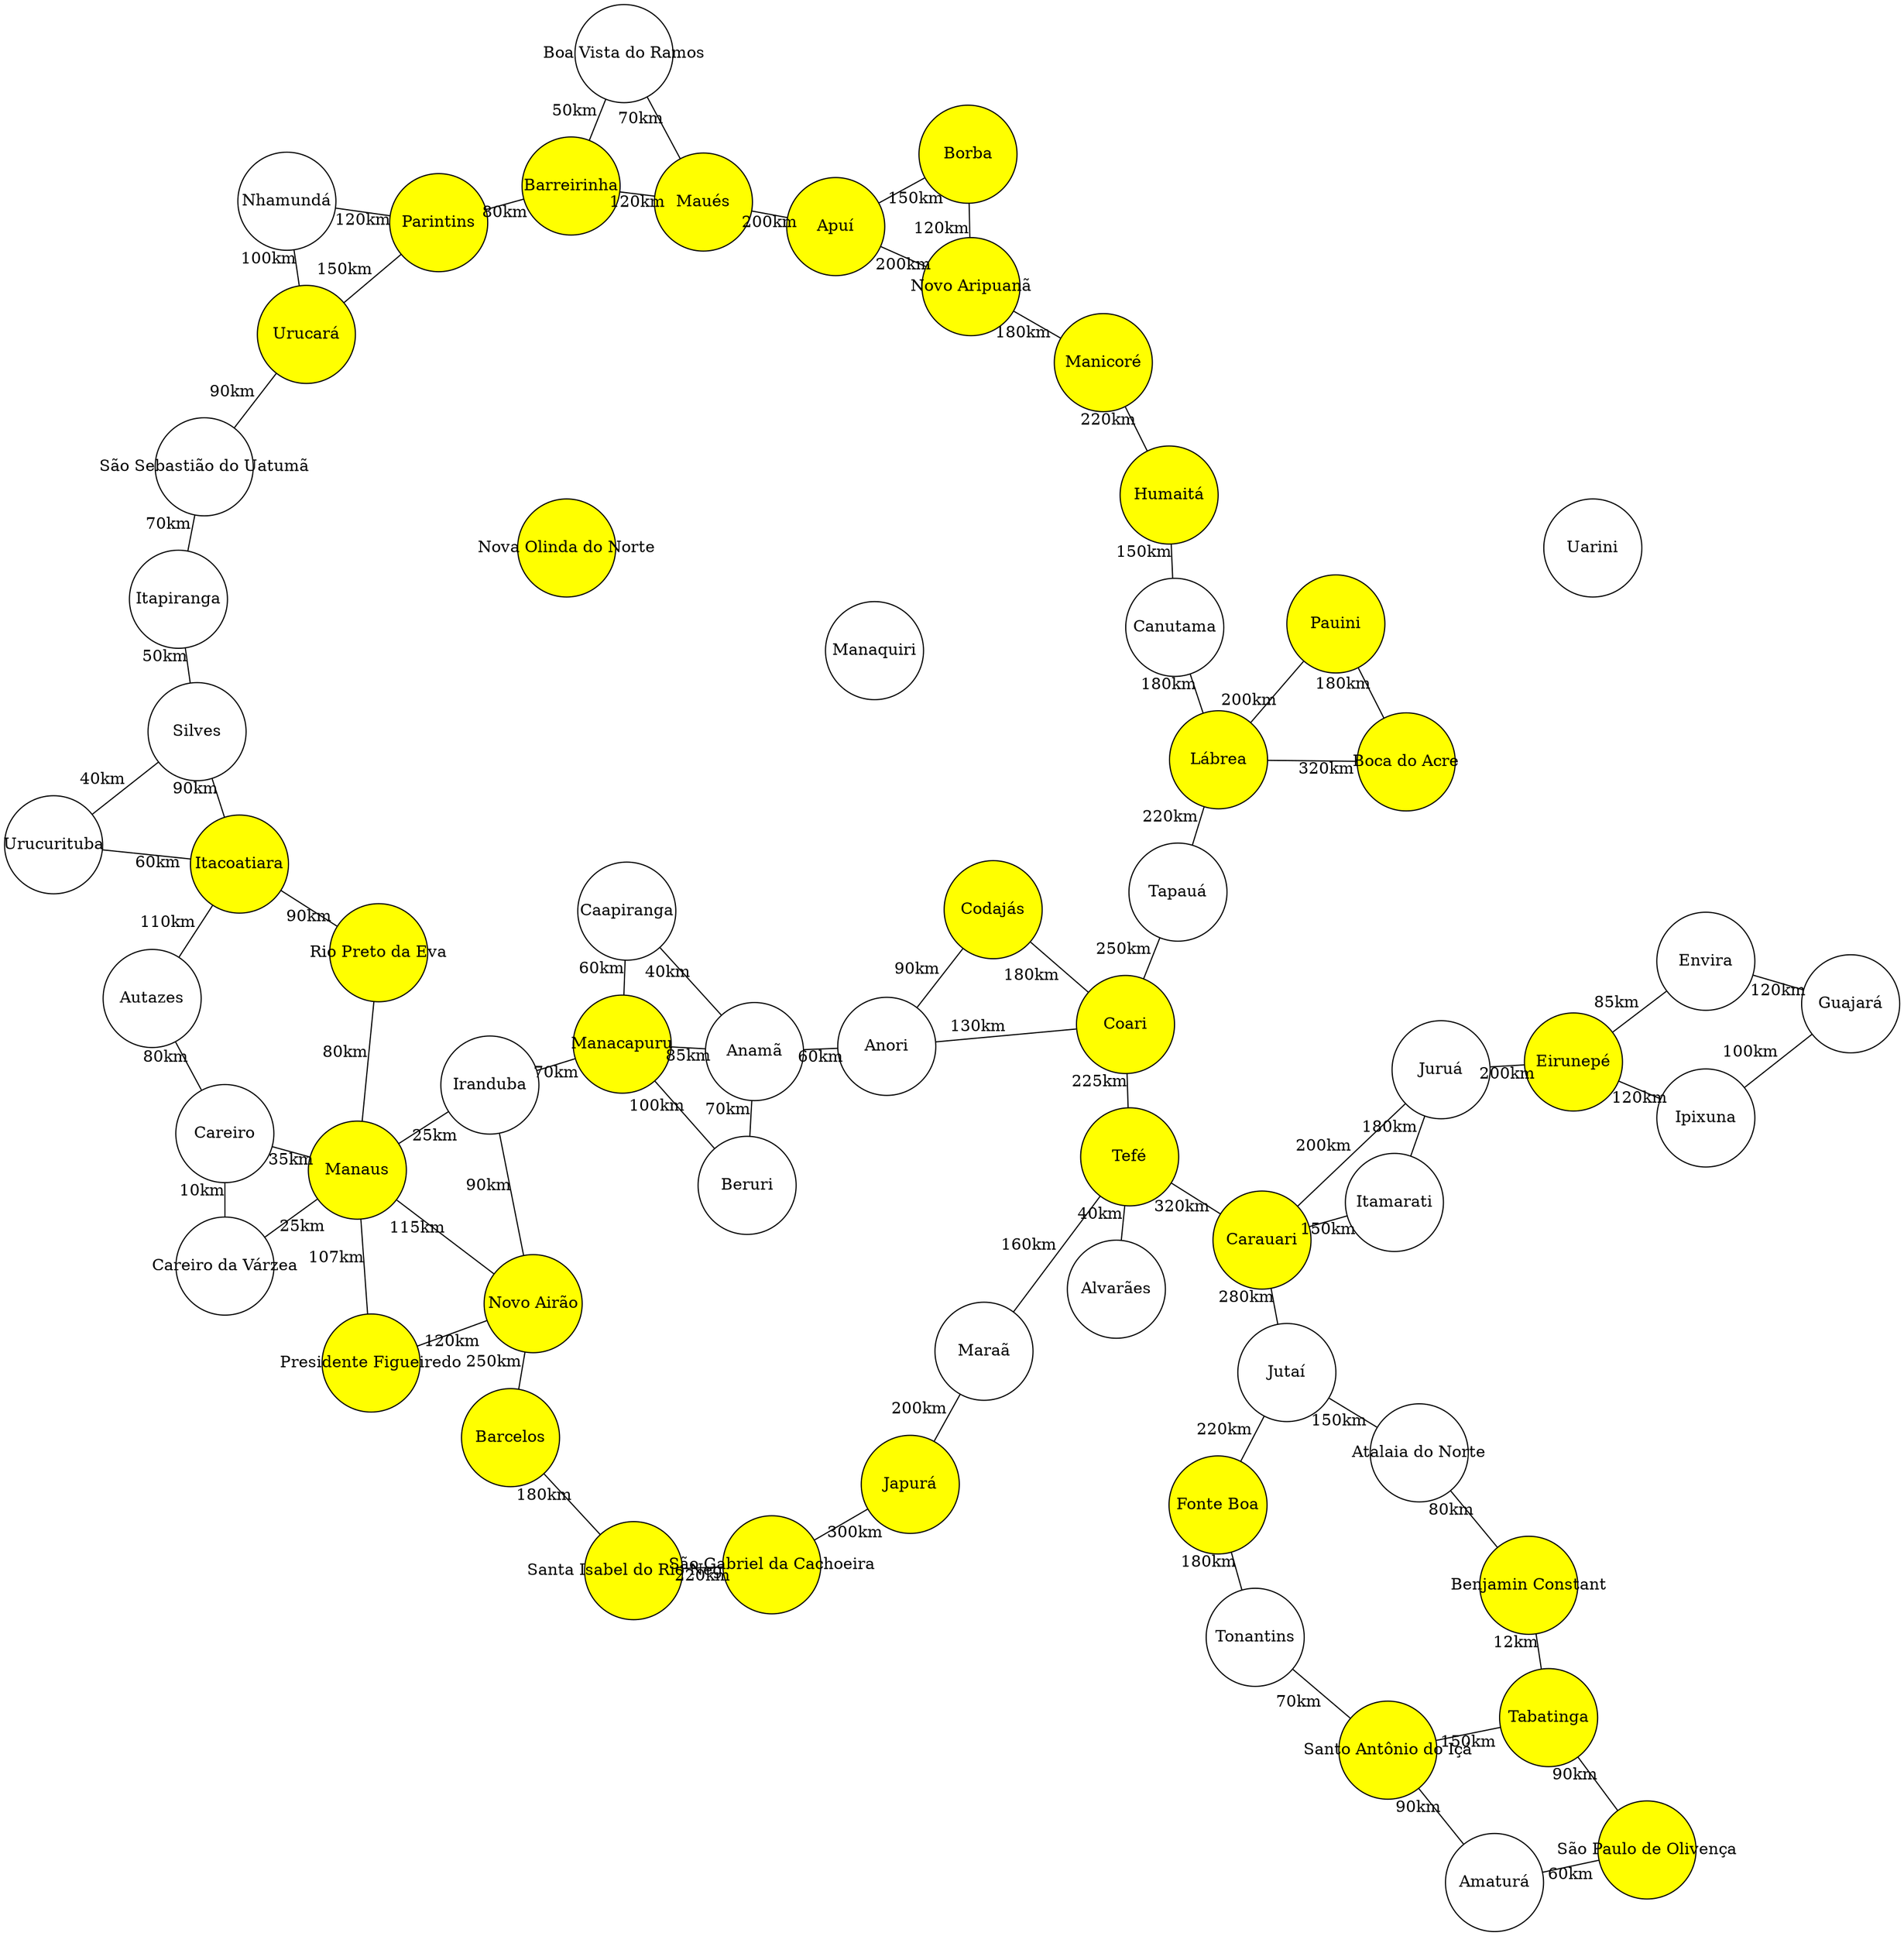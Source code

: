 graph G {
  layout=neato;
  node [style=filled, shape=circle, width=1.2, fixedsize=true];
  overlap=false;
  sep="+15";
  "Alvarães" [label="Alvarães", fillcolor=white];
  "Amaturá" [label="Amaturá", fillcolor=white];
  "Anamã" [label="Anamã", fillcolor=white];
  "Anori" [label="Anori", fillcolor=white];
  "Apuí" [label="Apuí", fillcolor=yellow];
  "Atalaia_do_Norte" [label="Atalaia do Norte", fillcolor=white];
  "Autazes" [label="Autazes", fillcolor=white];
  "Barcelos" [label="Barcelos", fillcolor=yellow];
  "Barreirinha" [label="Barreirinha", fillcolor=yellow];
  "Benjamin_Constant" [label="Benjamin Constant", fillcolor=yellow];
  "Beruri" [label="Beruri", fillcolor=white];
  "Boa_Vista_do_Ramos" [label="Boa Vista do Ramos", fillcolor=white];
  "Boca_do_Acre" [label="Boca do Acre", fillcolor=yellow];
  "Borba" [label="Borba", fillcolor=yellow];
  "Caapiranga" [label="Caapiranga", fillcolor=white];
  "Canutama" [label="Canutama", fillcolor=white];
  "Carauari" [label="Carauari", fillcolor=yellow];
  "Careiro" [label="Careiro", fillcolor=white];
  "Careiro_da_Várzea" [label="Careiro da Várzea", fillcolor=white];
  "Coari" [label="Coari", fillcolor=yellow];
  "Codajás" [label="Codajás", fillcolor=yellow];
  "Eirunepé" [label="Eirunepé", fillcolor=yellow];
  "Envira" [label="Envira", fillcolor=white];
  "Fonte_Boa" [label="Fonte Boa", fillcolor=yellow];
  "Guajará" [label="Guajará", fillcolor=white];
  "Humaitá" [label="Humaitá", fillcolor=yellow];
  "Ipixuna" [label="Ipixuna", fillcolor=white];
  "Iranduba" [label="Iranduba", fillcolor=white];
  "Itacoatiara" [label="Itacoatiara", fillcolor=yellow];
  "Itamarati" [label="Itamarati", fillcolor=white];
  "Itapiranga" [label="Itapiranga", fillcolor=white];
  "Japurá" [label="Japurá", fillcolor=yellow];
  "Juruá" [label="Juruá", fillcolor=white];
  "Jutaí" [label="Jutaí", fillcolor=white];
  "Lábrea" [label="Lábrea", fillcolor=yellow];
  "Manacapuru" [label="Manacapuru", fillcolor=yellow];
  "Manaquiri" [label="Manaquiri", fillcolor=white];
  "Manaus" [label="Manaus", fillcolor=yellow];
  "Manicoré" [label="Manicoré", fillcolor=yellow];
  "Maraã" [label="Maraã", fillcolor=white];
  "Maués" [label="Maués", fillcolor=yellow];
  "Nhamundá" [label="Nhamundá", fillcolor=white];
  "Nova_Olinda_do_Norte" [label="Nova Olinda do Norte", fillcolor=yellow];
  "Novo_Airão" [label="Novo Airão", fillcolor=yellow];
  "Novo_Aripuanã" [label="Novo Aripuanã", fillcolor=yellow];
  "Parintins" [label="Parintins", fillcolor=yellow];
  "Pauini" [label="Pauini", fillcolor=yellow];
  "Presidente_Figueiredo" [label="Presidente Figueiredo", fillcolor=yellow];
  "Rio_Preto_da_Eva" [label="Rio Preto da Eva", fillcolor=yellow];
  "Santa_Isabel_do_Rio_Negro" [label="Santa Isabel do Rio Negro", fillcolor=yellow];
  "Santo_Antônio_do_Içá" [label="Santo Antônio do Içá", fillcolor=yellow];
  "Silves" [label="Silves", fillcolor=white];
  "São_Gabriel_da_Cachoeira" [label="São Gabriel da Cachoeira", fillcolor=yellow];
  "São_Paulo_de_Olivença" [label="São Paulo de Olivença", fillcolor=yellow];
  "São_Sebastião_do_Uatumã" [label="São Sebastião do Uatumã", fillcolor=white];
  "Tabatinga" [label="Tabatinga", fillcolor=yellow];
  "Tapauá" [label="Tapauá", fillcolor=white];
  "Tefé" [label="Tefé", fillcolor=yellow];
  "Tonantins" [label="Tonantins", fillcolor=white];
  "Uarini" [label="Uarini", fillcolor=white];
  "Urucará" [label="Urucará", fillcolor=yellow];
  "Urucurituba" [label="Urucurituba", fillcolor=white];
  "Japurá" -- "São_Gabriel_da_Cachoeira" [label="300km"];
  "Autazes" -- "Itacoatiara" [label="110km"];
  "Santa_Isabel_do_Rio_Negro" -- "São_Gabriel_da_Cachoeira" [label="220km"];
  "Anori" -- "Codajás" [label="90km"];
  "Manicoré" -- "Novo_Aripuanã" [label="180km"];
  "Nhamundá" -- "Urucará" [label="100km"];
  "Coari" -- "Codajás" [label="180km"];
  "Envira" -- "Guajará" [label="120km"];
  "Anamã" -- "Beruri" [label="70km"];
  "Fonte_Boa" -- "Tonantins" [label="180km"];
  "Maraã" -- "Tefé" [label="160km"];
  "São_Sebastião_do_Uatumã" -- "Urucará" [label="90km"];
  "Apuí" -- "Borba" [label="150km"];
  "Careiro_da_Várzea" -- "Manaus" [label="25km"];
  "Canutama" -- "Lábrea" [label="180km"];
  "Boa_Vista_do_Ramos" -- "Maués" [label="70km"];
  "Careiro" -- "Manaus" [label="35km"];
  "Itacoatiara" -- "Urucurituba" [label="60km"];
  "Itamarati" -- "Juruá" [label="180km"];
  "Atalaia_do_Norte" -- "Jutaí" [label="150km"];
  "Japurá" -- "Maraã" [label="200km"];
  "Silves" -- "Urucurituba" [label="40km"];
  "Anamã" -- "Manacapuru" [label="85km"];
  "Apuí" -- "Novo_Aripuanã" [label="200km"];
  "Fonte_Boa" -- "Jutaí" [label="220km"];
  "Eirunepé" -- "Envira" [label="85km"];
  "Coari" -- "Tefé" [label="225km"];
  "Alvarães" -- "Tefé" [label="40km"];
  "Borba" -- "Novo_Aripuanã" [label="120km"];
  "Itacoatiara" -- "Silves" [label="90km"];
  "Barreirinha" -- "Boa_Vista_do_Ramos" [label="50km"];
  "Guajará" -- "Ipixuna" [label="100km"];
  "Boca_do_Acre" -- "Pauini" [label="180km"];
  "Carauari" -- "Tefé" [label="320km"];
  "Amaturá" -- "São_Paulo_de_Olivença" [label="60km"];
  "Atalaia_do_Norte" -- "Benjamin_Constant" [label="80km"];
  "Amaturá" -- "Santo_Antônio_do_Içá" [label="90km"];
  "Itapiranga" -- "Silves" [label="50km"];
  "Iranduba" -- "Manaus" [label="25km"];
  "Manaus" -- "Presidente_Figueiredo" [label="107km"];
  "Humaitá" -- "Manicoré" [label="220km"];
  "Coari" -- "Tapauá" [label="250km"];
  "Parintins" -- "Urucará" [label="150km"];
  "Autazes" -- "Careiro" [label="80km"];
  "Boca_do_Acre" -- "Lábrea" [label="320km"];
  "Eirunepé" -- "Ipixuna" [label="120km"];
  "Barreirinha" -- "Parintins" [label="80km"];
  "Carauari" -- "Jutaí" [label="280km"];
  "Anori" -- "Coari" [label="130km"];
  "Barreirinha" -- "Maués" [label="120km"];
  "Iranduba" -- "Novo_Airão" [label="90km"];
  "Manaus" -- "Novo_Airão" [label="115km"];
  "Eirunepé" -- "Juruá" [label="200km"];
  "Nhamundá" -- "Parintins" [label="120km"];
  "Carauari" -- "Juruá" [label="200km"];
  "Novo_Airão" -- "Presidente_Figueiredo" [label="120km"];
  "Santo_Antônio_do_Içá" -- "Tonantins" [label="70km"];
  "Anamã" -- "Anori" [label="60km"];
  "Carauari" -- "Itamarati" [label="150km"];
  "Manaus" -- "Rio_Preto_da_Eva" [label="80km"];
  "Santo_Antônio_do_Içá" -- "Tabatinga" [label="150km"];
  "Beruri" -- "Manacapuru" [label="100km"];
  "Barcelos" -- "Santa_Isabel_do_Rio_Negro" [label="180km"];
  "Benjamin_Constant" -- "Tabatinga" [label="12km"];
  "Itacoatiara" -- "Rio_Preto_da_Eva" [label="90km"];
  "Canutama" -- "Humaitá" [label="150km"];
  "Barcelos" -- "Novo_Airão" [label="250km"];
  "Caapiranga" -- "Manacapuru" [label="60km"];
  "Careiro" -- "Careiro_da_Várzea" [label="10km"];
  "Lábrea" -- "Tapauá" [label="220km"];
  "Iranduba" -- "Manacapuru" [label="70km"];
  "São_Paulo_de_Olivença" -- "Tabatinga" [label="90km"];
  "Itapiranga" -- "São_Sebastião_do_Uatumã" [label="70km"];
  "Anamã" -- "Caapiranga" [label="40km"];
  "Apuí" -- "Maués" [label="200km"];
  "Lábrea" -- "Pauini" [label="200km"];
  "Manaquiri";
  "Nova_Olinda_do_Norte";
  "Uarini";
}